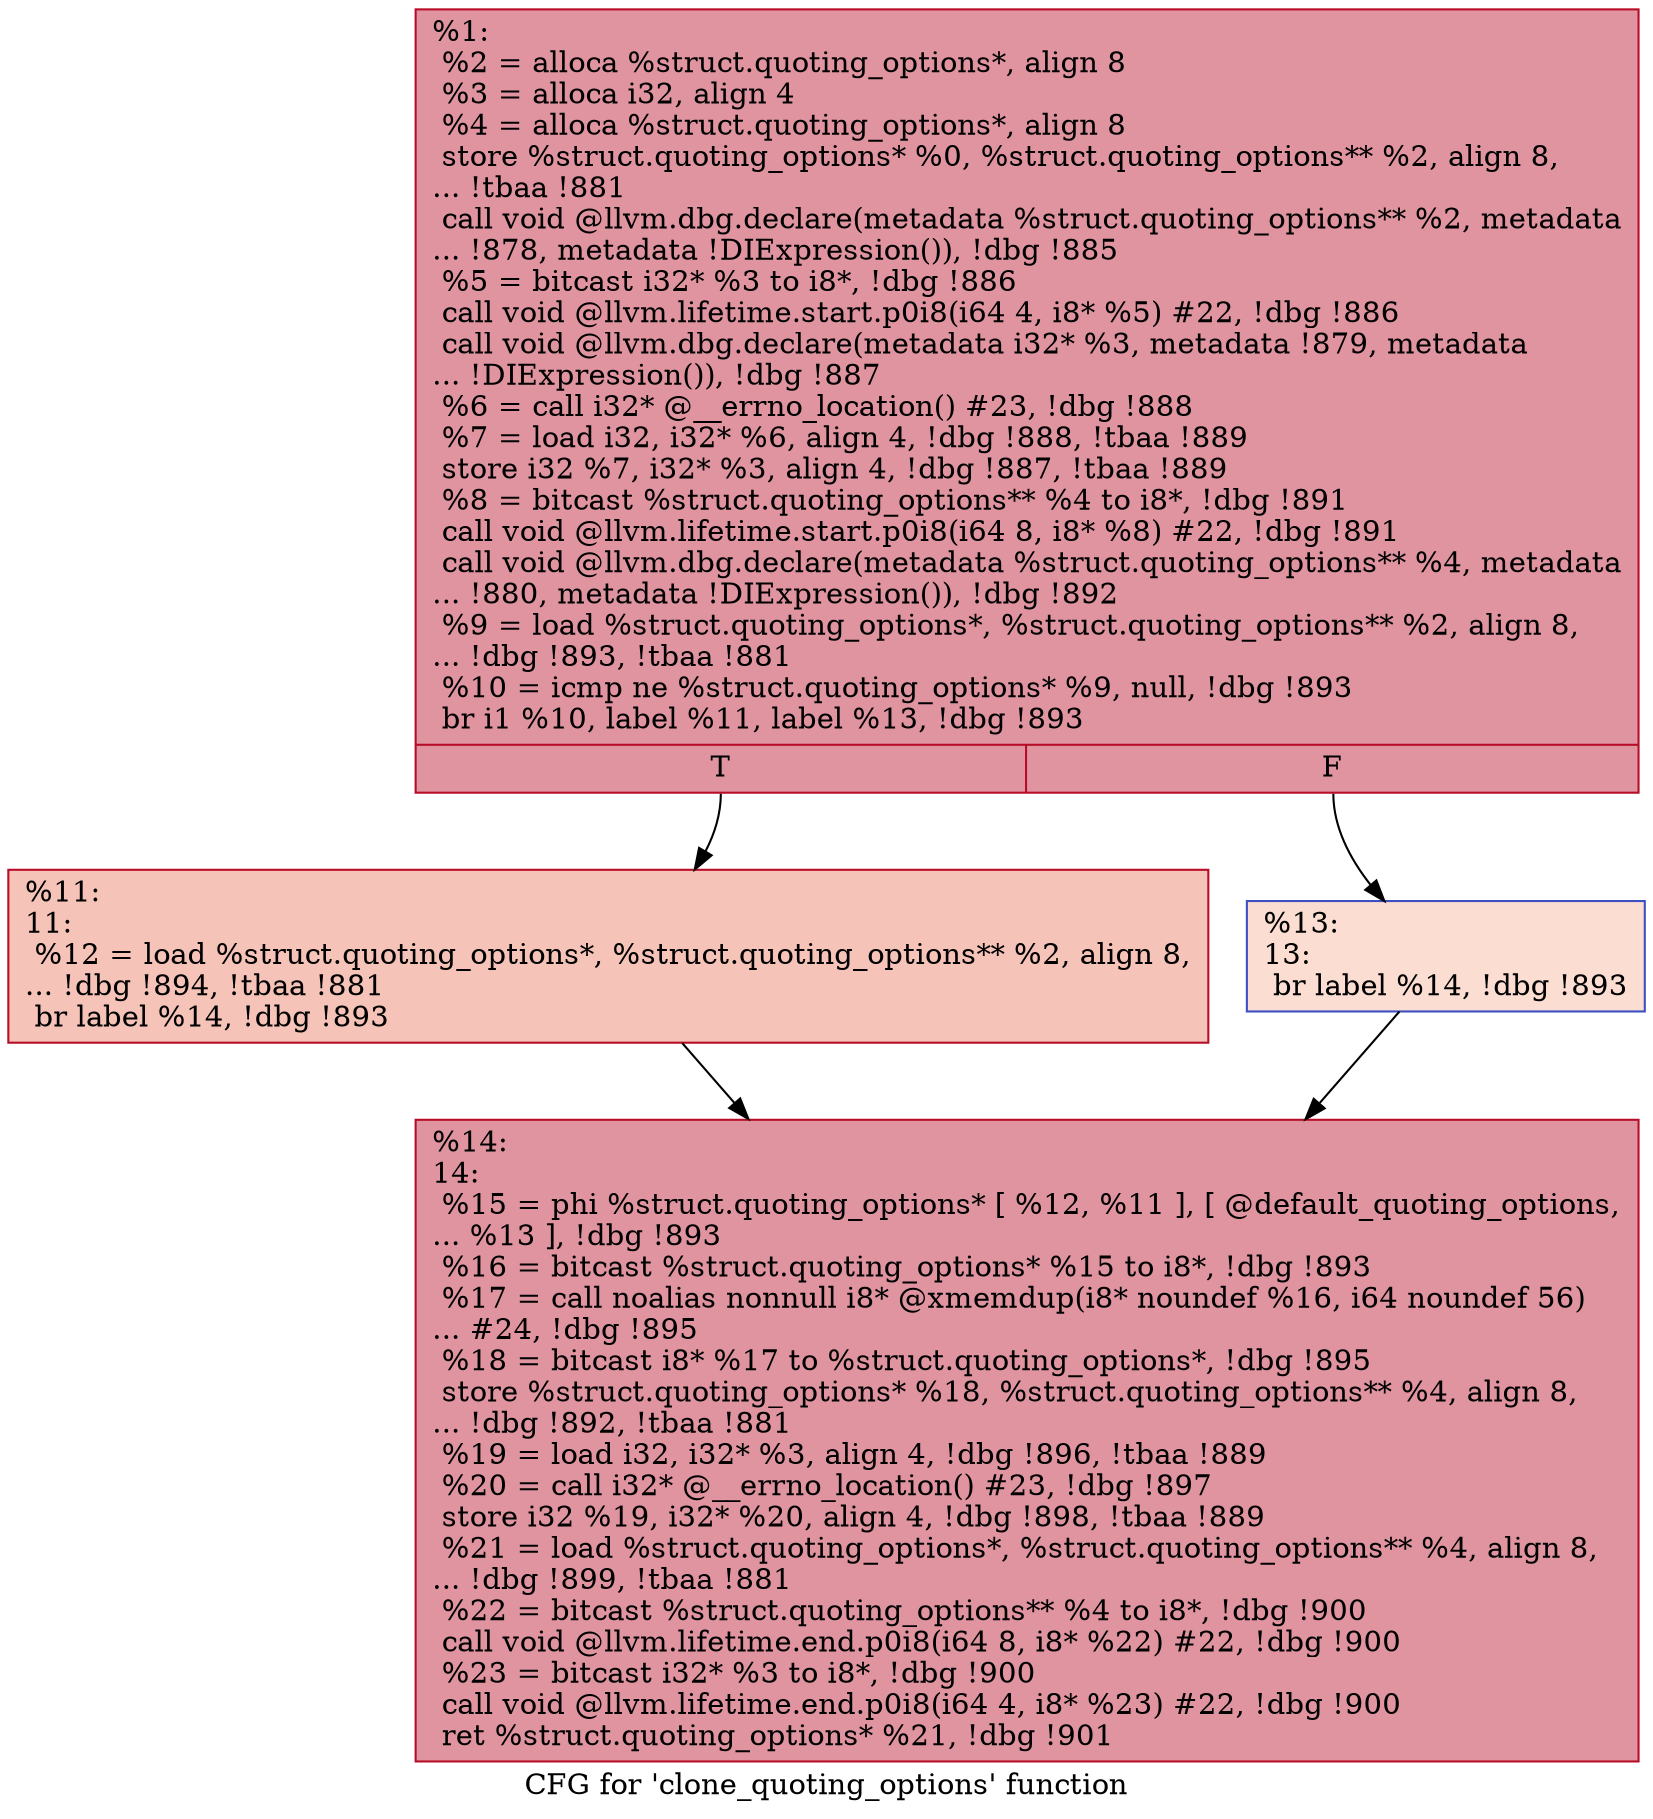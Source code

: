 digraph "CFG for 'clone_quoting_options' function" {
	label="CFG for 'clone_quoting_options' function";

	Node0x13dbf30 [shape=record,color="#b70d28ff", style=filled, fillcolor="#b70d2870",label="{%1:\l  %2 = alloca %struct.quoting_options*, align 8\l  %3 = alloca i32, align 4\l  %4 = alloca %struct.quoting_options*, align 8\l  store %struct.quoting_options* %0, %struct.quoting_options** %2, align 8,\l... !tbaa !881\l  call void @llvm.dbg.declare(metadata %struct.quoting_options** %2, metadata\l... !878, metadata !DIExpression()), !dbg !885\l  %5 = bitcast i32* %3 to i8*, !dbg !886\l  call void @llvm.lifetime.start.p0i8(i64 4, i8* %5) #22, !dbg !886\l  call void @llvm.dbg.declare(metadata i32* %3, metadata !879, metadata\l... !DIExpression()), !dbg !887\l  %6 = call i32* @__errno_location() #23, !dbg !888\l  %7 = load i32, i32* %6, align 4, !dbg !888, !tbaa !889\l  store i32 %7, i32* %3, align 4, !dbg !887, !tbaa !889\l  %8 = bitcast %struct.quoting_options** %4 to i8*, !dbg !891\l  call void @llvm.lifetime.start.p0i8(i64 8, i8* %8) #22, !dbg !891\l  call void @llvm.dbg.declare(metadata %struct.quoting_options** %4, metadata\l... !880, metadata !DIExpression()), !dbg !892\l  %9 = load %struct.quoting_options*, %struct.quoting_options** %2, align 8,\l... !dbg !893, !tbaa !881\l  %10 = icmp ne %struct.quoting_options* %9, null, !dbg !893\l  br i1 %10, label %11, label %13, !dbg !893\l|{<s0>T|<s1>F}}"];
	Node0x13dbf30:s0 -> Node0x13dbfb0;
	Node0x13dbf30:s1 -> Node0x13dc000;
	Node0x13dbfb0 [shape=record,color="#b70d28ff", style=filled, fillcolor="#e8765c70",label="{%11:\l11:                                               \l  %12 = load %struct.quoting_options*, %struct.quoting_options** %2, align 8,\l... !dbg !894, !tbaa !881\l  br label %14, !dbg !893\l}"];
	Node0x13dbfb0 -> Node0x13dc050;
	Node0x13dc000 [shape=record,color="#3d50c3ff", style=filled, fillcolor="#f7b39670",label="{%13:\l13:                                               \l  br label %14, !dbg !893\l}"];
	Node0x13dc000 -> Node0x13dc050;
	Node0x13dc050 [shape=record,color="#b70d28ff", style=filled, fillcolor="#b70d2870",label="{%14:\l14:                                               \l  %15 = phi %struct.quoting_options* [ %12, %11 ], [ @default_quoting_options,\l... %13 ], !dbg !893\l  %16 = bitcast %struct.quoting_options* %15 to i8*, !dbg !893\l  %17 = call noalias nonnull i8* @xmemdup(i8* noundef %16, i64 noundef 56)\l... #24, !dbg !895\l  %18 = bitcast i8* %17 to %struct.quoting_options*, !dbg !895\l  store %struct.quoting_options* %18, %struct.quoting_options** %4, align 8,\l... !dbg !892, !tbaa !881\l  %19 = load i32, i32* %3, align 4, !dbg !896, !tbaa !889\l  %20 = call i32* @__errno_location() #23, !dbg !897\l  store i32 %19, i32* %20, align 4, !dbg !898, !tbaa !889\l  %21 = load %struct.quoting_options*, %struct.quoting_options** %4, align 8,\l... !dbg !899, !tbaa !881\l  %22 = bitcast %struct.quoting_options** %4 to i8*, !dbg !900\l  call void @llvm.lifetime.end.p0i8(i64 8, i8* %22) #22, !dbg !900\l  %23 = bitcast i32* %3 to i8*, !dbg !900\l  call void @llvm.lifetime.end.p0i8(i64 4, i8* %23) #22, !dbg !900\l  ret %struct.quoting_options* %21, !dbg !901\l}"];
}

